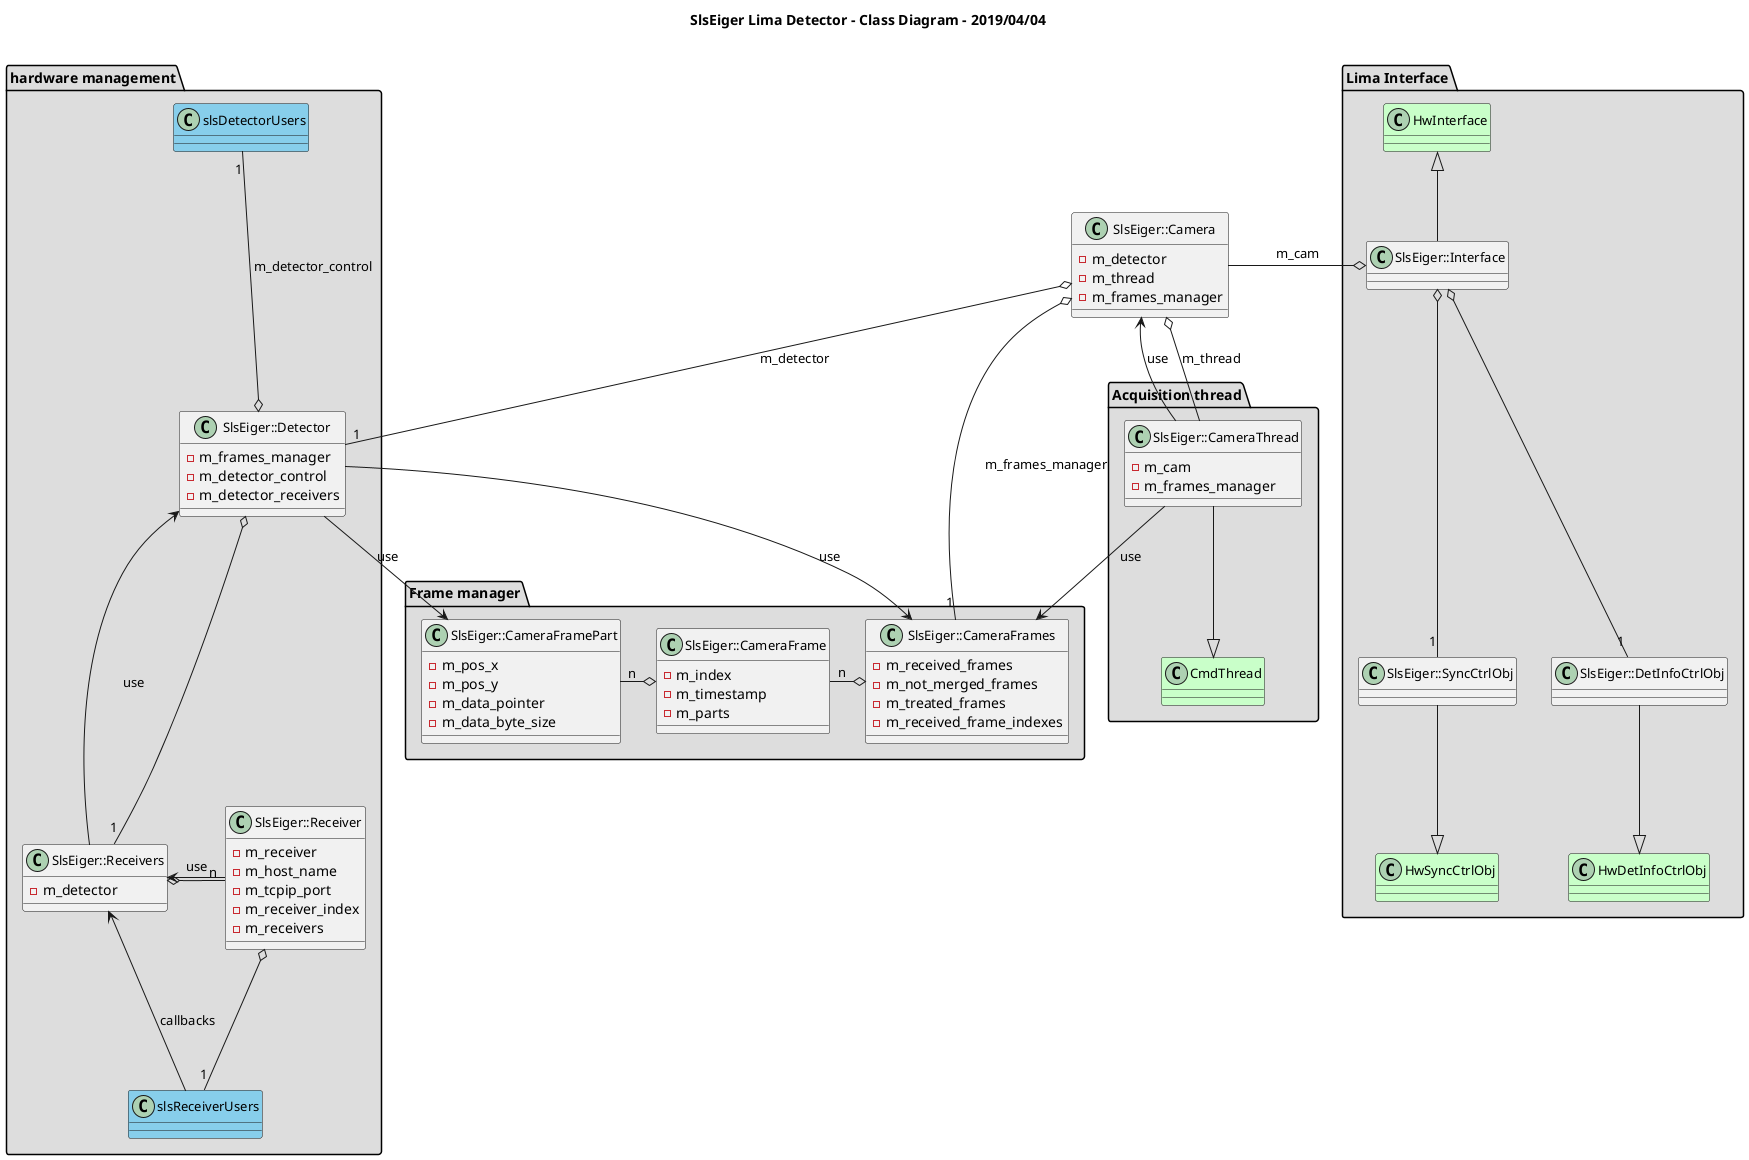 @startuml

title <b>SlsEiger Lima Detector - Class Diagram - 2019/04/04</b>\n 

skinparam classFontSize 13

'----------------------------------------------------------------------------
package "Lima Interface" #DDDDDD {

class HwInterface #TECHNOLOGY {
}

class SlsEiger::Interface {
}

class HwDetInfoCtrlObj #TECHNOLOGY {
}

class HwSyncCtrlObj #TECHNOLOGY {
}

class SlsEiger::SyncCtrlObj {
}

class SlsEiger::DetInfoCtrlObj {
}

HwInterface <|-- SlsEiger::Interface

HwSyncCtrlObj    <|--up SlsEiger::SyncCtrlObj
HwDetInfoCtrlObj <|--up SlsEiger::DetInfoCtrlObj

SlsEiger::Interface o--- "1"  SlsEiger::DetInfoCtrlObj
SlsEiger::Interface o--- "1"  SlsEiger::SyncCtrlObj
}

'----------------------------------------------------------------------------
class SlsEiger::Camera {
  -m_detector
  -m_thread
  -m_frames_manager
}

'----------------------------------------------------------------------------
package "hardware management" #DDDDDD { 


class SlsEiger::Detector {
 -m_frames_manager
 -m_detector_control
 -m_detector_receivers
}

class slsDetectorUsers #SkyBlue { 
}

class SlsEiger::Receivers { 
 -m_detector
}

class SlsEiger::Receiver {
 -m_receiver
 -m_host_name
 -m_tcpip_port
 -m_receiver_index
 -m_receivers
}

class slsReceiverUsers #SkyBlue {
}

SlsEiger::Camera o--right- "1" SlsEiger::Detector : m_detector
SlsEiger::Interface o--left- SlsEiger::Camera : m_cam

SlsEiger::Detector o--up- "1" slsDetectorUsers : "m_detector_control "
SlsEiger::Receiver o--- "1" slsReceiverUsers
SlsEiger::Receivers o--right- "n" SlsEiger::Receiver
SlsEiger::Receiver --> SlsEiger::Receivers : use
SlsEiger::Detector o--- "1" SlsEiger::Receivers
SlsEiger::Receivers --> SlsEiger::Detector : use
slsReceiverUsers --> SlsEiger::Receivers : callbacks
}

'----------------------------------------------------------------------------
package "Frame manager" #DDDDDD {

class SlsEiger::CameraFrames {
 -m_received_frames
 -m_not_merged_frames
 -m_treated_frames
 -m_received_frame_indexes
}

class SlsEiger::CameraFrame {
 -m_index        
 -m_timestamp
 -m_parts
}

class SlsEiger::CameraFramePart {
 -m_pos_x
 -m_pos_y        
 -m_data_pointer
 -m_data_byte_size
}

SlsEiger::CameraFrames o--left- "n" SlsEiger::CameraFrame

SlsEiger::CameraFrame o--left- "n" SlsEiger::CameraFramePart

SlsEiger::Camera o--- "1" SlsEiger::CameraFrames : "m_frames_manager"

SlsEiger::Detector --> SlsEiger::CameraFrames : use

SlsEiger::Detector --> SlsEiger::CameraFramePart : use

}

'----------------------------------------------------------------------------
'----------------------------------------------------------------------------
package "Acquisition thread" #DDDDDD {

class SlsEiger::CameraThread {
 -m_cam
 -m_frames_manager
}

class CmdThread #TECHNOLOGY {
}

CmdThread <|--up SlsEiger::CameraThread
SlsEiger::Camera o-- SlsEiger::CameraThread : m_thread
SlsEiger::CameraThread --> SlsEiger::Camera : use
SlsEiger::CameraThread --> SlsEiger::CameraFrames : use
}





@enduml